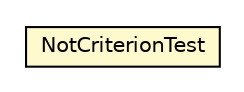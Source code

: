 #!/usr/local/bin/dot
#
# Class diagram 
# Generated by UMLGraph version R5_6_6-8-g8d7759 (http://www.umlgraph.org/)
#

digraph G {
	edge [fontname="Helvetica",fontsize=10,labelfontname="Helvetica",labelfontsize=10];
	node [fontname="Helvetica",fontsize=10,shape=plaintext];
	nodesep=0.25;
	ranksep=0.5;
	// org.dayatang.domain.internal.NotCriterionTest
	c34285 [label=<<table title="org.dayatang.domain.internal.NotCriterionTest" border="0" cellborder="1" cellspacing="0" cellpadding="2" port="p" bgcolor="lemonChiffon" href="./NotCriterionTest.html">
		<tr><td><table border="0" cellspacing="0" cellpadding="1">
<tr><td align="center" balign="center"> NotCriterionTest </td></tr>
		</table></td></tr>
		</table>>, URL="./NotCriterionTest.html", fontname="Helvetica", fontcolor="black", fontsize=10.0];
}

